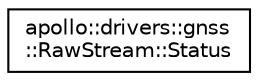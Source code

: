 digraph "Graphical Class Hierarchy"
{
  edge [fontname="Helvetica",fontsize="10",labelfontname="Helvetica",labelfontsize="10"];
  node [fontname="Helvetica",fontsize="10",shape=record];
  rankdir="LR";
  Node1 [label="apollo::drivers::gnss\l::RawStream::Status",height=0.2,width=0.4,color="black", fillcolor="white", style="filled",URL="$structapollo_1_1drivers_1_1gnss_1_1RawStream_1_1Status.html"];
}
